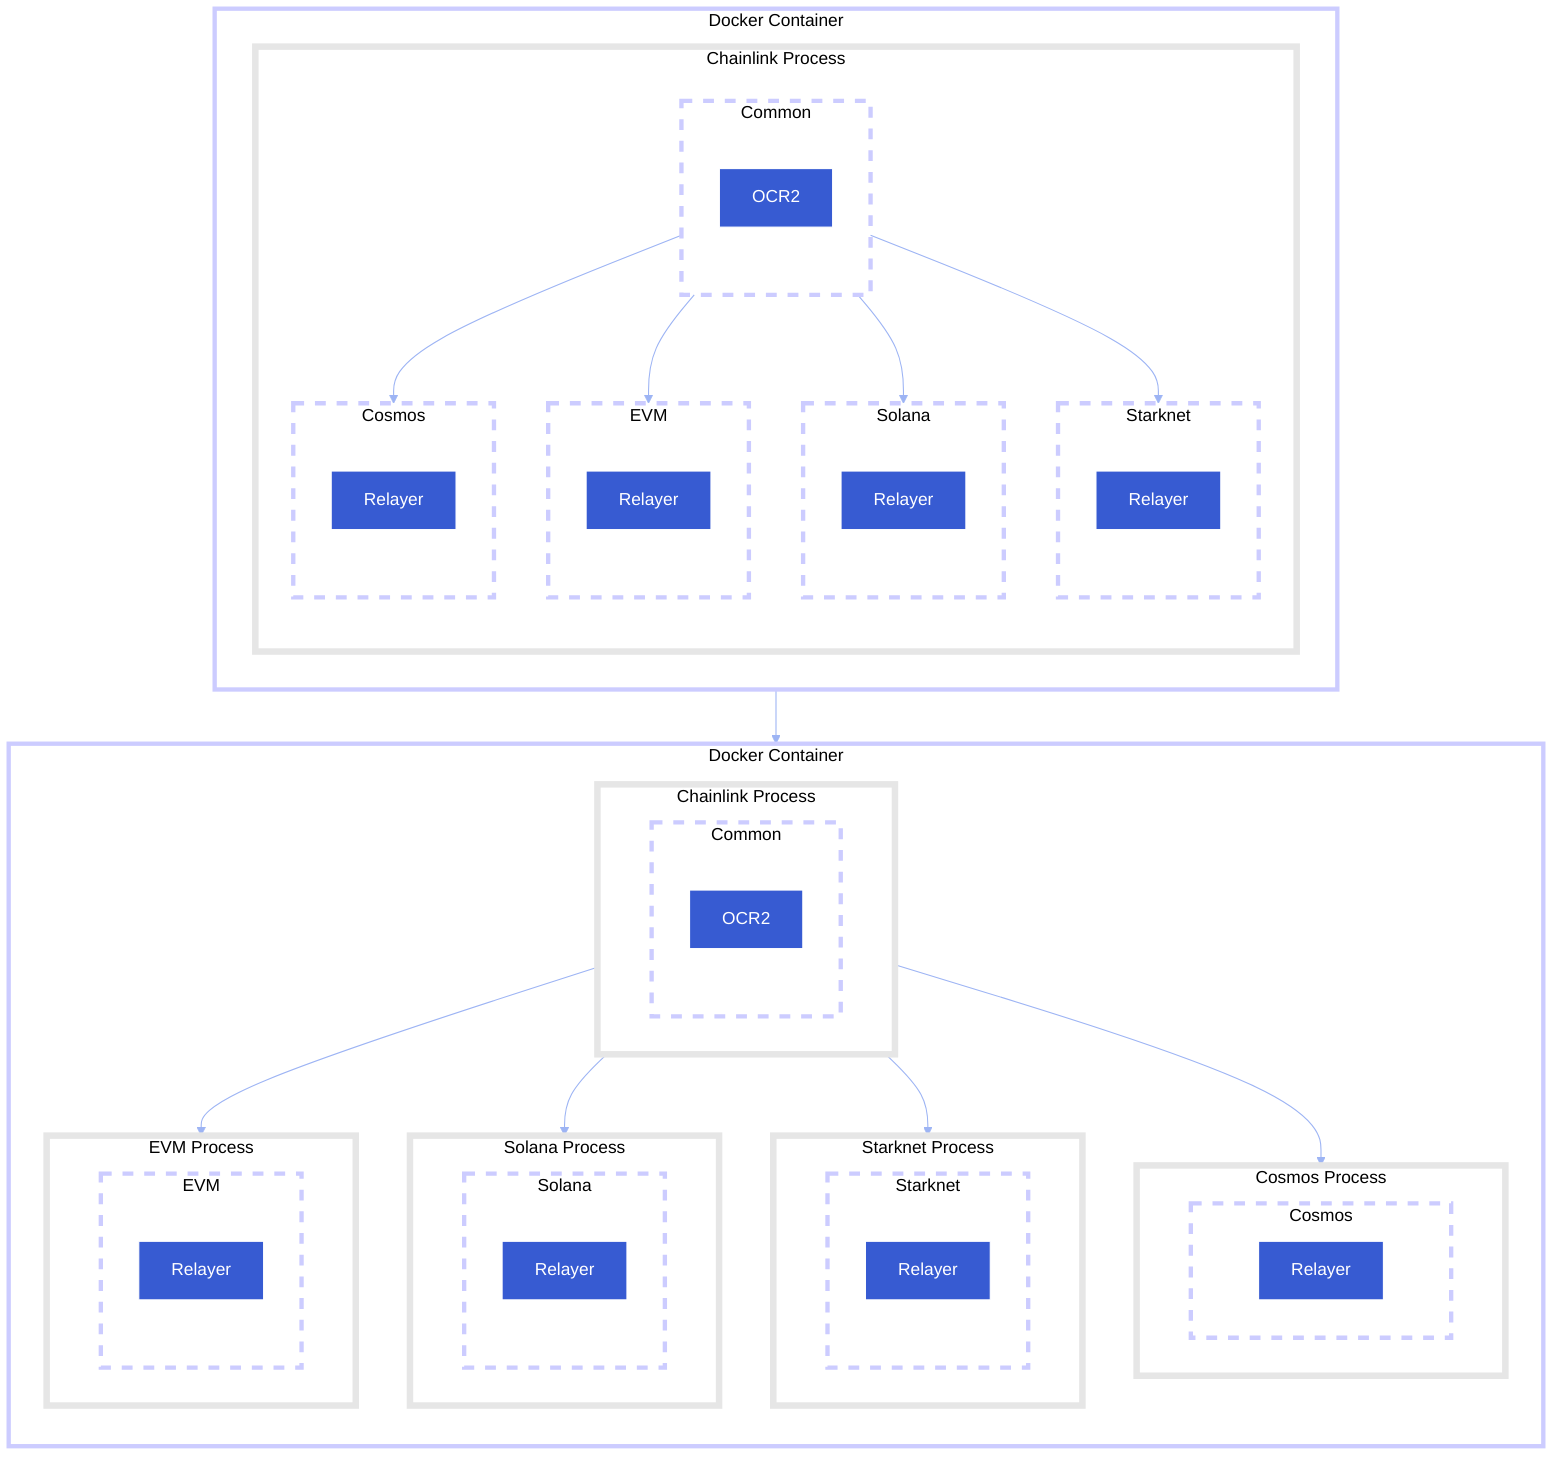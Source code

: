 %%{
  init: {
    'theme': 'base',
    'themeVariables': {
      'primaryColor': '#375bd2',
      'primaryTextColor': '#fff',
      'primaryBorderColor': '#fff',
      'lineColor': '#9db4f4',
      'secondaryColor': '#006100',
      'tertiaryColor': '#fff'
    }
  }
}%%
flowchart
    subgraph docker["Docker Container"]
        style docker fill:none
        subgraph chainlink["Chainlink Process"]
            subgraph core[Common]
                OCR2
            end
            subgraph evm[EVM]
                evmrelayer[Relayer]
            end
            subgraph solana[Solana]
                solrelayer[Relayer]
            end
            subgraph starknet[Starknet]
                starkrelayer[Relayer]
            end
            subgraph cosmos[Cosmos]
                cosmosrelayer[Relayer]
            end
        end
    end
    core --> evm
    core --> solana
    core --> starknet
    core --> cosmos
    subgraph docker2["Docker Container"]
        style docker2 fill:none
        direction TB
        subgraph chainlink2["Chainlink Process"]
            subgraph core2[Common]
                Oracle2[OCR2]
            end
        end
        subgraph evmplug["EVM Process"]
            subgraph evm2[EVM]
                evmrelayer2[Relayer]
            end
        end
        subgraph solanaplug["Solana Process"]
            subgraph solana2[Solana]
                solrelayer2[Relayer]
            end
        end
        subgraph starknetplug["Starknet Process"]
            subgraph starknet2[Starknet]
                starkrelayer2[Relayer]
            end
        end
        subgraph cosmosplug["Cosmos Process"]
            subgraph cosmos2[Cosmos]
                cosmosrelayer2[Relayer]
            end
        end
    end
    chainlink2 --> evmplug
    chainlink2 --> solanaplug
    chainlink2 --> starknetplug
    chainlink2 --> cosmosplug
    docker --> docker2

    classDef group fill:none,stroke-dasharray:10, stroke: #ccccff, stroke-width:4px
    class core,evm,solana,starknet,cosmos group
    class core2,evm2,solana2,starknet2,cosmos2 group

    classDef container fill:none, stroke: #ccccff, stroke-width:4px
    class docker,docker2 container

    classDef process fill:none, stroke-width:6px
    class chainlink2,chainlink,evmplug,solanaplug,starknetplug,cosmosplug process